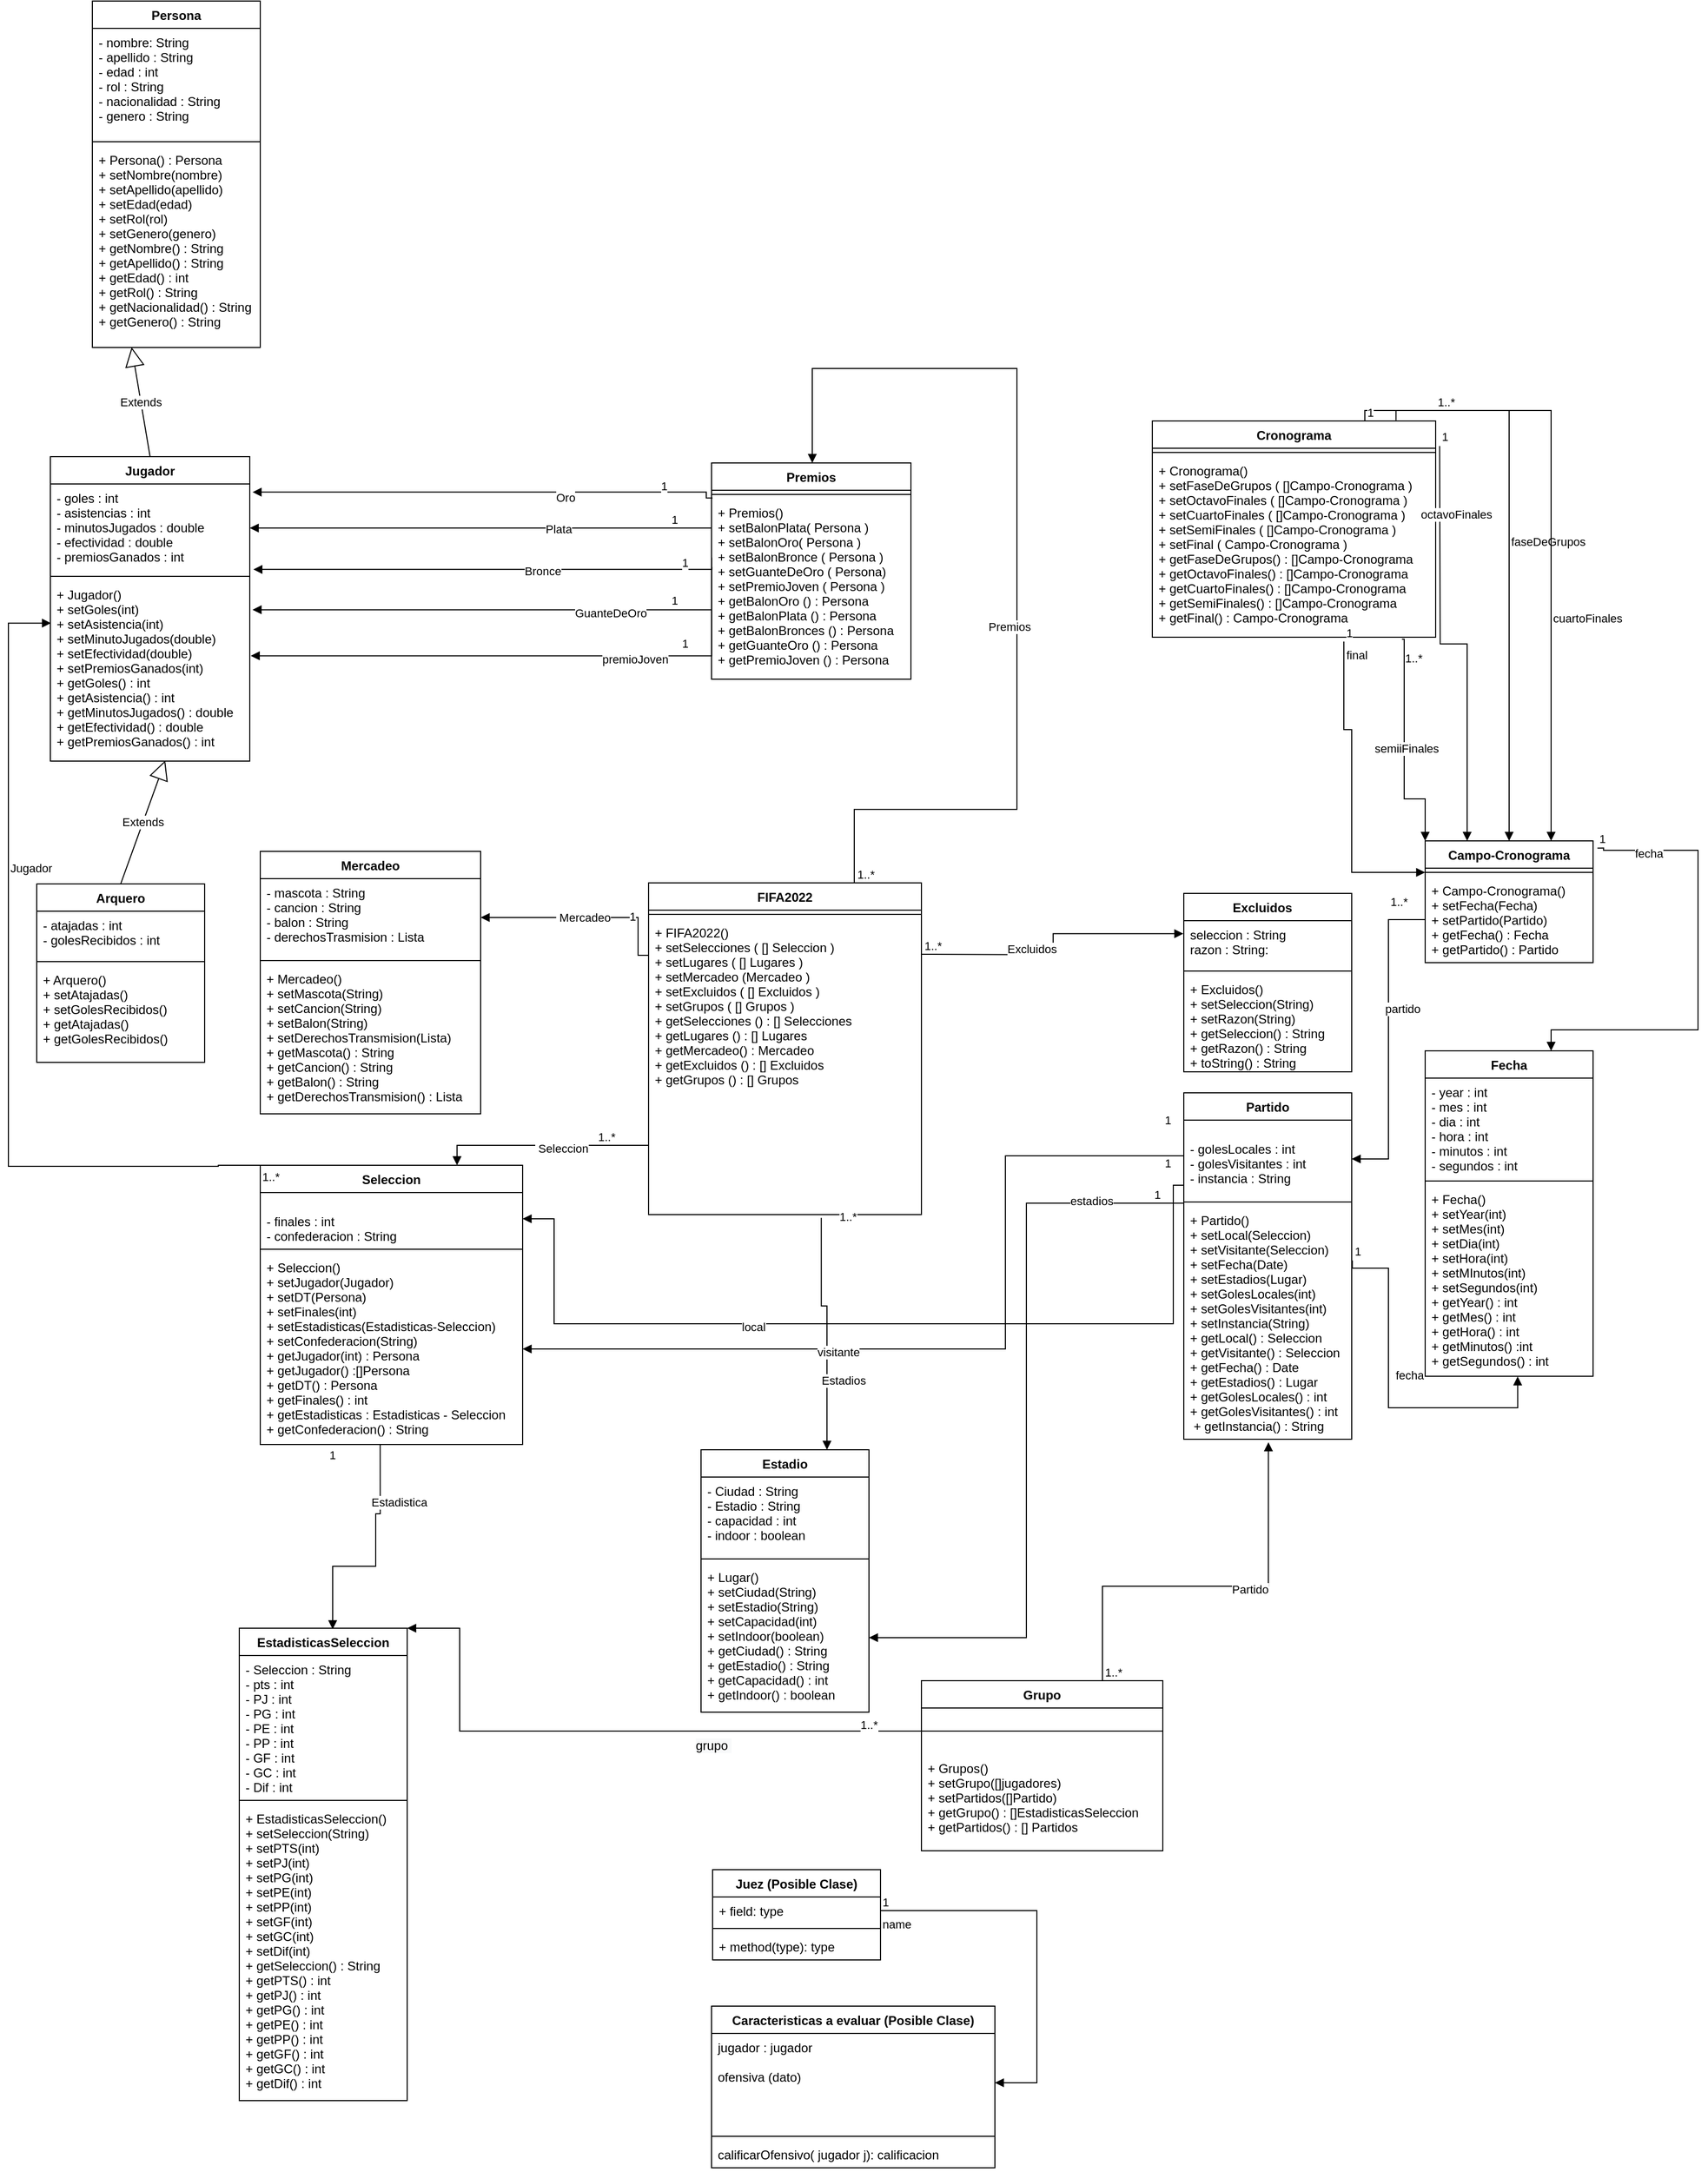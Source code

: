 <mxfile version="20.2.8" type="device"><diagram id="WAOlGVmIjQvaqexC4rdU" name="Página-1"><mxGraphModel dx="1692" dy="1703" grid="1" gridSize="10" guides="1" tooltips="1" connect="1" arrows="1" fold="1" page="1" pageScale="1" pageWidth="827" pageHeight="1169" math="0" shadow="0"><root><mxCell id="0"/><mxCell id="1" parent="0"/><mxCell id="vJpxsI6z9f8ZxDVIPnvD-1" value="Seleccion" style="swimlane;fontStyle=1;align=center;verticalAlign=top;childLayout=stackLayout;horizontal=1;startSize=26;horizontalStack=0;resizeParent=1;resizeParentMax=0;resizeLast=0;collapsible=1;marginBottom=0;" parent="1" vertex="1"><mxGeometry x="-200" y="109" width="250" height="266" as="geometry"/></mxCell><mxCell id="vJpxsI6z9f8ZxDVIPnvD-2" value="&#10;- finales : int&#10;- confederacion : String" style="text;strokeColor=none;fillColor=none;align=left;verticalAlign=top;spacingLeft=4;spacingRight=4;overflow=hidden;rotatable=0;points=[[0,0.5],[1,0.5]];portConstraint=eastwest;" parent="vJpxsI6z9f8ZxDVIPnvD-1" vertex="1"><mxGeometry y="26" width="250" height="50" as="geometry"/></mxCell><mxCell id="vJpxsI6z9f8ZxDVIPnvD-3" value="" style="line;strokeWidth=1;fillColor=none;align=left;verticalAlign=middle;spacingTop=-1;spacingLeft=3;spacingRight=3;rotatable=0;labelPosition=right;points=[];portConstraint=eastwest;" parent="vJpxsI6z9f8ZxDVIPnvD-1" vertex="1"><mxGeometry y="76" width="250" height="8" as="geometry"/></mxCell><mxCell id="vJpxsI6z9f8ZxDVIPnvD-4" value="+ Seleccion()&#10;+ setJugador(Jugador)&#10;+ setDT(Persona)&#10;+ setFinales(int)&#10;+ setEstadisticas(Estadisticas-Seleccion)&#10;+ setConfederacion(String)&#10;+ getJugador(int) : Persona&#10;+ getJugador() :[]Persona&#10;+ getDT() : Persona&#10;+ getFinales() : int&#10;+ getEstadisticas : Estadisticas - Seleccion&#10;+ getConfederacion() : String" style="text;strokeColor=none;fillColor=none;align=left;verticalAlign=top;spacingLeft=4;spacingRight=4;overflow=hidden;rotatable=0;points=[[0,0.5],[1,0.5]];portConstraint=eastwest;" parent="vJpxsI6z9f8ZxDVIPnvD-1" vertex="1"><mxGeometry y="84" width="250" height="182" as="geometry"/></mxCell><mxCell id="vJpxsI6z9f8ZxDVIPnvD-5" value="Estadio" style="swimlane;fontStyle=1;align=center;verticalAlign=top;childLayout=stackLayout;horizontal=1;startSize=26;horizontalStack=0;resizeParent=1;resizeParentMax=0;resizeLast=0;collapsible=1;marginBottom=0;" parent="1" vertex="1"><mxGeometry x="220" y="380" width="160" height="250" as="geometry"/></mxCell><mxCell id="vJpxsI6z9f8ZxDVIPnvD-6" value="- Ciudad : String&#10;- Estadio : String&#10;- capacidad : int&#10;- indoor : boolean" style="text;strokeColor=none;fillColor=none;align=left;verticalAlign=top;spacingLeft=4;spacingRight=4;overflow=hidden;rotatable=0;points=[[0,0.5],[1,0.5]];portConstraint=eastwest;" parent="vJpxsI6z9f8ZxDVIPnvD-5" vertex="1"><mxGeometry y="26" width="160" height="74" as="geometry"/></mxCell><mxCell id="vJpxsI6z9f8ZxDVIPnvD-7" value="" style="line;strokeWidth=1;fillColor=none;align=left;verticalAlign=middle;spacingTop=-1;spacingLeft=3;spacingRight=3;rotatable=0;labelPosition=right;points=[];portConstraint=eastwest;" parent="vJpxsI6z9f8ZxDVIPnvD-5" vertex="1"><mxGeometry y="100" width="160" height="8" as="geometry"/></mxCell><mxCell id="vJpxsI6z9f8ZxDVIPnvD-8" value="+ Lugar() &#10;+ setCiudad(String)&#10;+ setEstadio(String)&#10;+ setCapacidad(int)&#10;+ setIndoor(boolean)&#10;+ getCiudad() : String&#10;+ getEstadio() : String&#10;+ getCapacidad() : int&#10;+ getIndoor() : boolean" style="text;strokeColor=none;fillColor=none;align=left;verticalAlign=top;spacingLeft=4;spacingRight=4;overflow=hidden;rotatable=0;points=[[0,0.5],[1,0.5]];portConstraint=eastwest;" parent="vJpxsI6z9f8ZxDVIPnvD-5" vertex="1"><mxGeometry y="108" width="160" height="142" as="geometry"/></mxCell><mxCell id="vJpxsI6z9f8ZxDVIPnvD-9" value="Cronograma" style="swimlane;fontStyle=1;align=center;verticalAlign=top;childLayout=stackLayout;horizontal=1;startSize=26;horizontalStack=0;resizeParent=1;resizeParentMax=0;resizeLast=0;collapsible=1;marginBottom=0;" parent="1" vertex="1"><mxGeometry x="650" y="-600" width="270" height="206" as="geometry"/></mxCell><mxCell id="vJpxsI6z9f8ZxDVIPnvD-11" value="" style="line;strokeWidth=1;fillColor=none;align=left;verticalAlign=middle;spacingTop=-1;spacingLeft=3;spacingRight=3;rotatable=0;labelPosition=right;points=[];portConstraint=eastwest;" parent="vJpxsI6z9f8ZxDVIPnvD-9" vertex="1"><mxGeometry y="26" width="270" height="8" as="geometry"/></mxCell><mxCell id="vJpxsI6z9f8ZxDVIPnvD-12" value="+ Cronograma()&#10;+ setFaseDeGrupos ( []Campo-Cronograma )&#10;+ setOctavoFinales ( []Campo-Cronograma )&#10;+ setCuartoFinales ( []Campo-Cronograma )&#10;+ setSemiFinales ( []Campo-Cronograma )&#10;+ setFinal ( Campo-Cronograma )&#10;+ getFaseDeGrupos() : []Campo-Cronograma&#10;+ getOctavoFinales() : []Campo-Cronograma&#10;+ getCuartoFinales() : []Campo-Cronograma&#10;+ getSemiFinales() : []Campo-Cronograma&#10;+ getFinal() : Campo-Cronograma" style="text;strokeColor=none;fillColor=none;align=left;verticalAlign=top;spacingLeft=4;spacingRight=4;overflow=hidden;rotatable=0;points=[[0,0.5],[1,0.5]];portConstraint=eastwest;" parent="vJpxsI6z9f8ZxDVIPnvD-9" vertex="1"><mxGeometry y="34" width="270" height="172" as="geometry"/></mxCell><mxCell id="vJpxsI6z9f8ZxDVIPnvD-13" value="Premios&#10;" style="swimlane;fontStyle=1;align=center;verticalAlign=top;childLayout=stackLayout;horizontal=1;startSize=26;horizontalStack=0;resizeParent=1;resizeParentMax=0;resizeLast=0;collapsible=1;marginBottom=0;" parent="1" vertex="1"><mxGeometry x="230" y="-560" width="190" height="206" as="geometry"/></mxCell><mxCell id="vJpxsI6z9f8ZxDVIPnvD-15" value="" style="line;strokeWidth=1;fillColor=none;align=left;verticalAlign=middle;spacingTop=-1;spacingLeft=3;spacingRight=3;rotatable=0;labelPosition=right;points=[];portConstraint=eastwest;" parent="vJpxsI6z9f8ZxDVIPnvD-13" vertex="1"><mxGeometry y="26" width="190" height="8" as="geometry"/></mxCell><mxCell id="vJpxsI6z9f8ZxDVIPnvD-16" value="+ Premios() &#10;+ setBalonPlata( Persona )&#10;+ setBalonOro( Persona )&#10;+ setBalonBronce ( Persona )&#10;+ setGuanteDeOro ( Persona)&#10;+ setPremioJoven ( Persona )&#10;+ getBalonOro () : Persona&#10;+ getBalonPlata () : Persona&#10;+ getBalonBronces () : Persona&#10;+ getGuanteOro () : Persona&#10;+ getPremioJoven () : Persona" style="text;strokeColor=none;fillColor=none;align=left;verticalAlign=top;spacingLeft=4;spacingRight=4;overflow=hidden;rotatable=0;points=[[0,0.5],[1,0.5]];portConstraint=eastwest;" parent="vJpxsI6z9f8ZxDVIPnvD-13" vertex="1"><mxGeometry y="34" width="190" height="172" as="geometry"/></mxCell><mxCell id="vJpxsI6z9f8ZxDVIPnvD-17" value="Jugador&#10;" style="swimlane;fontStyle=1;align=center;verticalAlign=top;childLayout=stackLayout;horizontal=1;startSize=26;horizontalStack=0;resizeParent=1;resizeParentMax=0;resizeLast=0;collapsible=1;marginBottom=0;" parent="1" vertex="1"><mxGeometry x="-400" y="-566" width="190" height="290" as="geometry"/></mxCell><mxCell id="vJpxsI6z9f8ZxDVIPnvD-18" value="- goles : int&#10;- asistencias : int&#10;- minutosJugados : double&#10;- efectividad : double&#10;- premiosGanados : int" style="text;strokeColor=none;fillColor=none;align=left;verticalAlign=top;spacingLeft=4;spacingRight=4;overflow=hidden;rotatable=0;points=[[0,0.5],[1,0.5]];portConstraint=eastwest;" parent="vJpxsI6z9f8ZxDVIPnvD-17" vertex="1"><mxGeometry y="26" width="190" height="84" as="geometry"/></mxCell><mxCell id="vJpxsI6z9f8ZxDVIPnvD-19" value="" style="line;strokeWidth=1;fillColor=none;align=left;verticalAlign=middle;spacingTop=-1;spacingLeft=3;spacingRight=3;rotatable=0;labelPosition=right;points=[];portConstraint=eastwest;" parent="vJpxsI6z9f8ZxDVIPnvD-17" vertex="1"><mxGeometry y="110" width="190" height="8" as="geometry"/></mxCell><mxCell id="vJpxsI6z9f8ZxDVIPnvD-20" value="+ Jugador()&#10;+ setGoles(int)&#10;+ setAsistencia(int)&#10;+ setMinutoJugados(double)&#10;+ setEfectividad(double)&#10;+ setPremiosGanados(int)&#10;+ getGoles() : int&#10;+ getAsistencia() : int&#10;+ getMinutosJugados() : double&#10;+ getEfectividad() : double&#10;+ getPremiosGanados() : int" style="text;strokeColor=none;fillColor=none;align=left;verticalAlign=top;spacingLeft=4;spacingRight=4;overflow=hidden;rotatable=0;points=[[0,0.5],[1,0.5]];portConstraint=eastwest;" parent="vJpxsI6z9f8ZxDVIPnvD-17" vertex="1"><mxGeometry y="118" width="190" height="172" as="geometry"/></mxCell><mxCell id="vJpxsI6z9f8ZxDVIPnvD-21" value="Partido" style="swimlane;fontStyle=1;align=center;verticalAlign=top;childLayout=stackLayout;horizontal=1;startSize=26;horizontalStack=0;resizeParent=1;resizeParentMax=0;resizeLast=0;collapsible=1;marginBottom=0;" parent="1" vertex="1"><mxGeometry x="680" y="40" width="160" height="330" as="geometry"/></mxCell><mxCell id="vJpxsI6z9f8ZxDVIPnvD-22" value="&#10;- golesLocales : int&#10;- golesVisitantes : int&#10;- instancia : String" style="text;strokeColor=none;fillColor=none;align=left;verticalAlign=top;spacingLeft=4;spacingRight=4;overflow=hidden;rotatable=0;points=[[0,0.5],[1,0.5]];portConstraint=eastwest;" parent="vJpxsI6z9f8ZxDVIPnvD-21" vertex="1"><mxGeometry y="26" width="160" height="74" as="geometry"/></mxCell><mxCell id="vJpxsI6z9f8ZxDVIPnvD-23" value="" style="line;strokeWidth=1;fillColor=none;align=left;verticalAlign=middle;spacingTop=-1;spacingLeft=3;spacingRight=3;rotatable=0;labelPosition=right;points=[];portConstraint=eastwest;" parent="vJpxsI6z9f8ZxDVIPnvD-21" vertex="1"><mxGeometry y="100" width="160" height="8" as="geometry"/></mxCell><mxCell id="vJpxsI6z9f8ZxDVIPnvD-24" value="+ Partido() &#10;+ setLocal(Seleccion)&#10;+ setVisitante(Seleccion)&#10;+ setFecha(Date)&#10;+ setEstadios(Lugar)&#10;+ setGolesLocales(int)&#10;+ setGolesVisitantes(int)&#10;+ setInstancia(String)&#10;+ getLocal() : Seleccion&#10;+ getVisitante() : Seleccion&#10;+ getFecha() : Date&#10;+ getEstadios() : Lugar&#10;+ getGolesLocales() : int&#10;+ getGolesVisitantes() : int&#10; + getInstancia() : String" style="text;strokeColor=none;fillColor=none;align=left;verticalAlign=top;spacingLeft=4;spacingRight=4;overflow=hidden;rotatable=0;points=[[0,0.5],[1,0.5]];portConstraint=eastwest;" parent="vJpxsI6z9f8ZxDVIPnvD-21" vertex="1"><mxGeometry y="108" width="160" height="222" as="geometry"/></mxCell><mxCell id="vJpxsI6z9f8ZxDVIPnvD-25" value="Persona" style="swimlane;fontStyle=1;align=center;verticalAlign=top;childLayout=stackLayout;horizontal=1;startSize=26;horizontalStack=0;resizeParent=1;resizeParentMax=0;resizeLast=0;collapsible=1;marginBottom=0;" parent="1" vertex="1"><mxGeometry x="-360" y="-1000" width="160" height="330" as="geometry"/></mxCell><mxCell id="vJpxsI6z9f8ZxDVIPnvD-26" value="- nombre: String&#10;- apellido : String  &#10;- edad : int&#10;- rol : String&#10;- nacionalidad : String&#10;- genero : String" style="text;strokeColor=none;fillColor=none;align=left;verticalAlign=top;spacingLeft=4;spacingRight=4;overflow=hidden;rotatable=0;points=[[0,0.5],[1,0.5]];portConstraint=eastwest;" parent="vJpxsI6z9f8ZxDVIPnvD-25" vertex="1"><mxGeometry y="26" width="160" height="104" as="geometry"/></mxCell><mxCell id="vJpxsI6z9f8ZxDVIPnvD-27" value="" style="line;strokeWidth=1;fillColor=none;align=left;verticalAlign=middle;spacingTop=-1;spacingLeft=3;spacingRight=3;rotatable=0;labelPosition=right;points=[];portConstraint=eastwest;" parent="vJpxsI6z9f8ZxDVIPnvD-25" vertex="1"><mxGeometry y="130" width="160" height="8" as="geometry"/></mxCell><mxCell id="vJpxsI6z9f8ZxDVIPnvD-28" value="+ Persona() : Persona&#10;+ setNombre(nombre) &#10;+ setApellido(apellido)&#10;+ setEdad(edad)&#10;+ setRol(rol)&#10;+ setGenero(genero)&#10;+ getNombre() : String&#10;+ getApellido() : String&#10;+ getEdad() : int&#10;+ getRol() : String&#10;+ getNacionalidad() : String&#10;+ getGenero() : String" style="text;strokeColor=none;fillColor=none;align=left;verticalAlign=top;spacingLeft=4;spacingRight=4;overflow=hidden;rotatable=0;points=[[0,0.5],[1,0.5]];portConstraint=eastwest;" parent="vJpxsI6z9f8ZxDVIPnvD-25" vertex="1"><mxGeometry y="138" width="160" height="192" as="geometry"/></mxCell><mxCell id="vJpxsI6z9f8ZxDVIPnvD-29" value="Extends" style="endArrow=block;endSize=16;endFill=0;html=1;rounded=0;entryX=0.234;entryY=0.999;entryDx=0;entryDy=0;exitX=0.5;exitY=0;exitDx=0;exitDy=0;entryPerimeter=0;" parent="1" source="vJpxsI6z9f8ZxDVIPnvD-17" target="vJpxsI6z9f8ZxDVIPnvD-28" edge="1"><mxGeometry width="160" relative="1" as="geometry"><mxPoint x="280" y="660" as="sourcePoint"/><mxPoint x="440" y="660" as="targetPoint"/></mxGeometry></mxCell><mxCell id="vJpxsI6z9f8ZxDVIPnvD-30" value="Grupo" style="swimlane;fontStyle=1;align=center;verticalAlign=top;childLayout=stackLayout;horizontal=1;startSize=26;horizontalStack=0;resizeParent=1;resizeParentMax=0;resizeLast=0;collapsible=1;marginBottom=0;" parent="1" vertex="1"><mxGeometry x="430" y="600" width="230" height="162" as="geometry"/></mxCell><mxCell id="vJpxsI6z9f8ZxDVIPnvD-32" value="" style="line;strokeWidth=1;fillColor=none;align=left;verticalAlign=middle;spacingTop=-1;spacingLeft=3;spacingRight=3;rotatable=0;labelPosition=right;points=[];portConstraint=eastwest;" parent="vJpxsI6z9f8ZxDVIPnvD-30" vertex="1"><mxGeometry y="26" width="230" height="44" as="geometry"/></mxCell><mxCell id="vJpxsI6z9f8ZxDVIPnvD-33" value="+ Grupos()&#10;+ setGrupo([]jugadores)&#10;+ setPartidos([]Partido)&#10;+ getGrupo() : []EstadisticasSeleccion&#10;+ getPartidos() : [] Partidos  " style="text;strokeColor=none;fillColor=none;align=left;verticalAlign=top;spacingLeft=4;spacingRight=4;overflow=hidden;rotatable=0;points=[[0,0.5],[1,0.5]];portConstraint=eastwest;" parent="vJpxsI6z9f8ZxDVIPnvD-30" vertex="1"><mxGeometry y="70" width="230" height="92" as="geometry"/></mxCell><mxCell id="vJpxsI6z9f8ZxDVIPnvD-43" value="Arquero" style="swimlane;fontStyle=1;align=center;verticalAlign=top;childLayout=stackLayout;horizontal=1;startSize=26;horizontalStack=0;resizeParent=1;resizeParentMax=0;resizeLast=0;collapsible=1;marginBottom=0;" parent="1" vertex="1"><mxGeometry x="-413" y="-159" width="160" height="170" as="geometry"/></mxCell><mxCell id="vJpxsI6z9f8ZxDVIPnvD-44" value="- atajadas : int&#10;- golesRecibidos : int" style="text;strokeColor=none;fillColor=none;align=left;verticalAlign=top;spacingLeft=4;spacingRight=4;overflow=hidden;rotatable=0;points=[[0,0.5],[1,0.5]];portConstraint=eastwest;" parent="vJpxsI6z9f8ZxDVIPnvD-43" vertex="1"><mxGeometry y="26" width="160" height="44" as="geometry"/></mxCell><mxCell id="vJpxsI6z9f8ZxDVIPnvD-45" value="" style="line;strokeWidth=1;fillColor=none;align=left;verticalAlign=middle;spacingTop=-1;spacingLeft=3;spacingRight=3;rotatable=0;labelPosition=right;points=[];portConstraint=eastwest;" parent="vJpxsI6z9f8ZxDVIPnvD-43" vertex="1"><mxGeometry y="70" width="160" height="8" as="geometry"/></mxCell><mxCell id="vJpxsI6z9f8ZxDVIPnvD-46" value="+ Arquero()&#10;+ setAtajadas()&#10;+ setGolesRecibidos()&#10;+ getAtajadas()&#10;+ getGolesRecibidos()" style="text;strokeColor=none;fillColor=none;align=left;verticalAlign=top;spacingLeft=4;spacingRight=4;overflow=hidden;rotatable=0;points=[[0,0.5],[1,0.5]];portConstraint=eastwest;" parent="vJpxsI6z9f8ZxDVIPnvD-43" vertex="1"><mxGeometry y="78" width="160" height="92" as="geometry"/></mxCell><mxCell id="vJpxsI6z9f8ZxDVIPnvD-47" value="Extends" style="endArrow=block;endSize=16;endFill=0;html=1;rounded=0;exitX=0.5;exitY=0;exitDx=0;exitDy=0;entryX=0.576;entryY=0.997;entryDx=0;entryDy=0;entryPerimeter=0;" parent="1" source="vJpxsI6z9f8ZxDVIPnvD-43" target="vJpxsI6z9f8ZxDVIPnvD-20" edge="1"><mxGeometry width="160" relative="1" as="geometry"><mxPoint x="410" y="1220" as="sourcePoint"/><mxPoint x="570" y="1220" as="targetPoint"/></mxGeometry></mxCell><mxCell id="vJpxsI6z9f8ZxDVIPnvD-48" value="EstadisticasSeleccion" style="swimlane;fontStyle=1;align=center;verticalAlign=top;childLayout=stackLayout;horizontal=1;startSize=26;horizontalStack=0;resizeParent=1;resizeParentMax=0;resizeLast=0;collapsible=1;marginBottom=0;" parent="1" vertex="1"><mxGeometry x="-220" y="550" width="160" height="450" as="geometry"/></mxCell><mxCell id="vJpxsI6z9f8ZxDVIPnvD-49" value="- Seleccion : String&#10;- pts : int&#10;- PJ : int&#10;- PG : int&#10;- PE : int&#10;- PP : int&#10;- GF : int&#10;- GC : int&#10;- Dif : int" style="text;strokeColor=none;fillColor=none;align=left;verticalAlign=top;spacingLeft=4;spacingRight=4;overflow=hidden;rotatable=0;points=[[0,0.5],[1,0.5]];portConstraint=eastwest;" parent="vJpxsI6z9f8ZxDVIPnvD-48" vertex="1"><mxGeometry y="26" width="160" height="134" as="geometry"/></mxCell><mxCell id="vJpxsI6z9f8ZxDVIPnvD-50" value="" style="line;strokeWidth=1;fillColor=none;align=left;verticalAlign=middle;spacingTop=-1;spacingLeft=3;spacingRight=3;rotatable=0;labelPosition=right;points=[];portConstraint=eastwest;" parent="vJpxsI6z9f8ZxDVIPnvD-48" vertex="1"><mxGeometry y="160" width="160" height="8" as="geometry"/></mxCell><mxCell id="vJpxsI6z9f8ZxDVIPnvD-51" value="+ EstadisticasSeleccion()&#10;+ setSeleccion(String)&#10;+ setPTS(int)&#10;+ setPJ(int)&#10;+ setPG(int)&#10;+ setPE(int)&#10;+ setPP(int)&#10;+ setGF(int)&#10;+ setGC(int)&#10;+ setDif(int)&#10;+ getSeleccion() : String&#10;+ getPTS() : int&#10;+ getPJ() : int&#10;+ getPG() : int&#10;+ getPE() : int&#10;+ getPP() : int&#10;+ getGF() : int&#10;+ getGC() : int&#10;+ getDif() : int" style="text;strokeColor=none;fillColor=none;align=left;verticalAlign=top;spacingLeft=4;spacingRight=4;overflow=hidden;rotatable=0;points=[[0,0.5],[1,0.5]];portConstraint=eastwest;" parent="vJpxsI6z9f8ZxDVIPnvD-48" vertex="1"><mxGeometry y="168" width="160" height="282" as="geometry"/></mxCell><mxCell id="vJpxsI6z9f8ZxDVIPnvD-54" value="Jugador" style="endArrow=block;endFill=1;html=1;edgeStyle=orthogonalEdgeStyle;align=left;verticalAlign=top;rounded=0;exitX=0;exitY=0;exitDx=0;exitDy=0;entryX=0.003;entryY=0.236;entryDx=0;entryDy=0;entryPerimeter=0;" parent="1" source="vJpxsI6z9f8ZxDVIPnvD-1" target="vJpxsI6z9f8ZxDVIPnvD-20" edge="1"><mxGeometry x="0.348" relative="1" as="geometry"><mxPoint x="-30" y="390" as="sourcePoint"/><mxPoint x="-270" y="-580" as="targetPoint"/><Array as="points"><mxPoint x="-240" y="109"/><mxPoint x="-440" y="110"/><mxPoint x="-440" y="-407"/></Array><mxPoint as="offset"/></mxGeometry></mxCell><mxCell id="vJpxsI6z9f8ZxDVIPnvD-55" value="1..*" style="edgeLabel;resizable=0;html=1;align=left;verticalAlign=bottom;" parent="vJpxsI6z9f8ZxDVIPnvD-54" connectable="0" vertex="1"><mxGeometry x="-1" relative="1" as="geometry"><mxPoint y="19" as="offset"/></mxGeometry></mxCell><mxCell id="vJpxsI6z9f8ZxDVIPnvD-56" value="Excluidos   " style="swimlane;fontStyle=1;align=center;verticalAlign=top;childLayout=stackLayout;horizontal=1;startSize=26;horizontalStack=0;resizeParent=1;resizeParentMax=0;resizeLast=0;collapsible=1;marginBottom=0;" parent="1" vertex="1"><mxGeometry x="680" y="-150" width="160" height="170" as="geometry"/></mxCell><mxCell id="vJpxsI6z9f8ZxDVIPnvD-57" value="seleccion : String            &#10;razon : String: &#10;" style="text;strokeColor=none;fillColor=none;align=left;verticalAlign=top;spacingLeft=4;spacingRight=4;overflow=hidden;rotatable=0;points=[[0,0.5],[1,0.5]];portConstraint=eastwest;" parent="vJpxsI6z9f8ZxDVIPnvD-56" vertex="1"><mxGeometry y="26" width="160" height="44" as="geometry"/></mxCell><mxCell id="vJpxsI6z9f8ZxDVIPnvD-58" value="" style="line;strokeWidth=1;fillColor=none;align=left;verticalAlign=middle;spacingTop=-1;spacingLeft=3;spacingRight=3;rotatable=0;labelPosition=right;points=[];portConstraint=eastwest;" parent="vJpxsI6z9f8ZxDVIPnvD-56" vertex="1"><mxGeometry y="70" width="160" height="8" as="geometry"/></mxCell><mxCell id="vJpxsI6z9f8ZxDVIPnvD-59" value="+ Excluidos()&#10;+ setSeleccion(String) &#10;+ setRazon(String)&#10;+ getSeleccion() : String&#10;+ getRazon() : String&#10;+ toString() : String" style="text;strokeColor=none;fillColor=none;align=left;verticalAlign=top;spacingLeft=4;spacingRight=4;overflow=hidden;rotatable=0;points=[[0,0.5],[1,0.5]];portConstraint=eastwest;" parent="vJpxsI6z9f8ZxDVIPnvD-56" vertex="1"><mxGeometry y="78" width="160" height="92" as="geometry"/></mxCell><mxCell id="vJpxsI6z9f8ZxDVIPnvD-60" value="&amp;nbsp;Premios" style="endArrow=block;endFill=1;html=1;edgeStyle=orthogonalEdgeStyle;align=left;verticalAlign=top;rounded=0;exitX=0.75;exitY=0;exitDx=0;exitDy=0;entryX=0.5;entryY=0;entryDx=0;entryDy=0;" parent="1" edge="1"><mxGeometry x="-0.11" y="22" relative="1" as="geometry"><mxPoint x="366" y="-160" as="sourcePoint"/><mxPoint x="326.0" y="-560" as="targetPoint"/><Array as="points"><mxPoint x="366" y="-230"/><mxPoint x="521" y="-230"/><mxPoint x="521" y="-650"/><mxPoint x="326" y="-650"/></Array><mxPoint x="-10" y="2" as="offset"/></mxGeometry></mxCell><mxCell id="vJpxsI6z9f8ZxDVIPnvD-61" value="1..*" style="edgeLabel;resizable=0;html=1;align=left;verticalAlign=bottom;" parent="vJpxsI6z9f8ZxDVIPnvD-60" connectable="0" vertex="1"><mxGeometry x="-1" relative="1" as="geometry"><mxPoint x="1" as="offset"/></mxGeometry></mxCell><mxCell id="vJpxsI6z9f8ZxDVIPnvD-62" value="Mercadeo" style="swimlane;fontStyle=1;align=center;verticalAlign=top;childLayout=stackLayout;horizontal=1;startSize=26;horizontalStack=0;resizeParent=1;resizeParentMax=0;resizeLast=0;collapsible=1;marginBottom=0;" parent="1" vertex="1"><mxGeometry x="-200" y="-190" width="210" height="250" as="geometry"/></mxCell><mxCell id="vJpxsI6z9f8ZxDVIPnvD-63" value="- mascota : String&#10;- cancion : String&#10;- balon : String&#10;- derechosTrasmision : Lista" style="text;strokeColor=none;fillColor=none;align=left;verticalAlign=top;spacingLeft=4;spacingRight=4;overflow=hidden;rotatable=0;points=[[0,0.5],[1,0.5]];portConstraint=eastwest;" parent="vJpxsI6z9f8ZxDVIPnvD-62" vertex="1"><mxGeometry y="26" width="210" height="74" as="geometry"/></mxCell><mxCell id="vJpxsI6z9f8ZxDVIPnvD-64" value="" style="line;strokeWidth=1;fillColor=none;align=left;verticalAlign=middle;spacingTop=-1;spacingLeft=3;spacingRight=3;rotatable=0;labelPosition=right;points=[];portConstraint=eastwest;" parent="vJpxsI6z9f8ZxDVIPnvD-62" vertex="1"><mxGeometry y="100" width="210" height="8" as="geometry"/></mxCell><mxCell id="vJpxsI6z9f8ZxDVIPnvD-65" value="+ Mercadeo()&#10;+ setMascota(String) &#10;+ setCancion(String)&#10;+ setBalon(String)&#10;+ setDerechosTransmision(Lista)&#10;+ getMascota() : String&#10;+ getCancion() : String&#10;+ getBalon() : String&#10;+ getDerechosTransmision() : Lista&#10;" style="text;strokeColor=none;fillColor=none;align=left;verticalAlign=top;spacingLeft=4;spacingRight=4;overflow=hidden;rotatable=0;points=[[0,0.5],[1,0.5]];portConstraint=eastwest;" parent="vJpxsI6z9f8ZxDVIPnvD-62" vertex="1"><mxGeometry y="108" width="210" height="142" as="geometry"/></mxCell><mxCell id="vJpxsI6z9f8ZxDVIPnvD-66" value="Excluidos" style="endArrow=block;endFill=1;html=1;edgeStyle=orthogonalEdgeStyle;align=left;verticalAlign=top;rounded=0;entryX=-0.003;entryY=0.282;entryDx=0;entryDy=0;entryPerimeter=0;exitX=1;exitY=0.5;exitDx=0;exitDy=0;" parent="1" target="vJpxsI6z9f8ZxDVIPnvD-57" edge="1"><mxGeometry x="-0.405" y="18" relative="1" as="geometry"><mxPoint x="430" y="-92" as="sourcePoint"/><mxPoint x="670" y="40" as="targetPoint"/><mxPoint as="offset"/></mxGeometry></mxCell><mxCell id="vJpxsI6z9f8ZxDVIPnvD-67" value="1..*" style="edgeLabel;resizable=0;html=1;align=left;verticalAlign=bottom;" parent="vJpxsI6z9f8ZxDVIPnvD-66" connectable="0" vertex="1"><mxGeometry x="-1" relative="1" as="geometry"><mxPoint x="1" as="offset"/></mxGeometry></mxCell><mxCell id="vJpxsI6z9f8ZxDVIPnvD-73" value="FIFA2022" style="swimlane;fontStyle=1;align=center;verticalAlign=top;childLayout=stackLayout;horizontal=1;startSize=26;horizontalStack=0;resizeParent=1;resizeParentMax=0;resizeLast=0;collapsible=1;marginBottom=0;" parent="1" vertex="1"><mxGeometry x="170" y="-160" width="260" height="316" as="geometry"/></mxCell><mxCell id="vJpxsI6z9f8ZxDVIPnvD-75" value="" style="line;strokeWidth=1;fillColor=none;align=left;verticalAlign=middle;spacingTop=-1;spacingLeft=3;spacingRight=3;rotatable=0;labelPosition=right;points=[];portConstraint=eastwest;" parent="vJpxsI6z9f8ZxDVIPnvD-73" vertex="1"><mxGeometry y="26" width="260" height="8" as="geometry"/></mxCell><mxCell id="vJpxsI6z9f8ZxDVIPnvD-76" value="+ FIFA2022()&#10;+ setSelecciones ( [] Seleccion )&#10;+ setLugares ( [] Lugares )&#10;+ setMercadeo (Mercadeo )&#10;+ setExcluidos ( [] Excluidos )&#10;+ setGrupos ( [] Grupos )&#10;+ getSelecciones () : [] Selecciones&#10;+ getLugares () : [] Lugares&#10;+ getMercadeo() : Mercadeo&#10;+ getExcluidos () : [] Excluidos&#10;+ getGrupos () : [] Grupos&#10;" style="text;strokeColor=none;fillColor=none;align=left;verticalAlign=top;spacingLeft=4;spacingRight=4;overflow=hidden;rotatable=0;points=[[0,0.5],[1,0.5]];portConstraint=eastwest;" parent="vJpxsI6z9f8ZxDVIPnvD-73" vertex="1"><mxGeometry y="34" width="260" height="282" as="geometry"/></mxCell><mxCell id="45bAVvMPIuUYd5irnrlX-2" value="&amp;nbsp;Mercadeo" style="endArrow=block;endFill=1;html=1;edgeStyle=orthogonalEdgeStyle;align=left;verticalAlign=top;rounded=0;exitX=0;exitY=0.5;exitDx=0;exitDy=0;entryX=1;entryY=0.5;entryDx=0;entryDy=0;" parent="1" target="vJpxsI6z9f8ZxDVIPnvD-63" edge="1"><mxGeometry x="0.286" y="-13" relative="1" as="geometry"><mxPoint x="170" y="-91" as="sourcePoint"/><mxPoint x="60" y="-160" as="targetPoint"/><mxPoint as="offset"/><Array as="points"><mxPoint x="160" y="-91"/><mxPoint x="160" y="-127"/></Array></mxGeometry></mxCell><mxCell id="45bAVvMPIuUYd5irnrlX-3" value="1" style="edgeLabel;resizable=0;html=1;align=left;verticalAlign=bottom;" parent="45bAVvMPIuUYd5irnrlX-2" connectable="0" vertex="1"><mxGeometry x="-1" relative="1" as="geometry"><mxPoint x="-20" y="-29" as="offset"/></mxGeometry></mxCell><mxCell id="45bAVvMPIuUYd5irnrlX-4" value="Partido" style="endArrow=block;endFill=1;html=1;edgeStyle=orthogonalEdgeStyle;align=left;verticalAlign=top;rounded=0;entryX=0.504;entryY=1.013;entryDx=0;entryDy=0;entryPerimeter=0;exitX=0.75;exitY=0;exitDx=0;exitDy=0;" parent="1" source="vJpxsI6z9f8ZxDVIPnvD-30" target="vJpxsI6z9f8ZxDVIPnvD-24" edge="1"><mxGeometry x="0.099" y="10" relative="1" as="geometry"><mxPoint x="610" y="590" as="sourcePoint"/><mxPoint x="760" y="600" as="targetPoint"/><Array as="points"><mxPoint x="603" y="510"/><mxPoint x="761" y="510"/></Array><mxPoint as="offset"/></mxGeometry></mxCell><mxCell id="45bAVvMPIuUYd5irnrlX-5" value="1..*" style="edgeLabel;resizable=0;html=1;align=left;verticalAlign=bottom;" parent="45bAVvMPIuUYd5irnrlX-4" connectable="0" vertex="1"><mxGeometry x="-1" relative="1" as="geometry"/></mxCell><mxCell id="45bAVvMPIuUYd5irnrlX-6" value="estadios" style="endArrow=block;endFill=1;html=1;edgeStyle=orthogonalEdgeStyle;align=left;verticalAlign=top;rounded=0;exitX=-0.001;exitY=-0.013;exitDx=0;exitDy=0;exitPerimeter=0;entryX=1;entryY=0.5;entryDx=0;entryDy=0;" parent="1" source="vJpxsI6z9f8ZxDVIPnvD-24" target="vJpxsI6z9f8ZxDVIPnvD-8" edge="1"><mxGeometry x="-0.692" y="-15" relative="1" as="geometry"><mxPoint x="440" y="860" as="sourcePoint"/><mxPoint x="600" y="860" as="targetPoint"/><mxPoint as="offset"/></mxGeometry></mxCell><mxCell id="45bAVvMPIuUYd5irnrlX-7" value="1" style="edgeLabel;resizable=0;html=1;align=left;verticalAlign=bottom;" parent="45bAVvMPIuUYd5irnrlX-6" connectable="0" vertex="1"><mxGeometry x="-1" relative="1" as="geometry"><mxPoint x="-30" as="offset"/></mxGeometry></mxCell><mxCell id="45bAVvMPIuUYd5irnrlX-8" value="&amp;nbsp;Seleccion" style="endArrow=block;endFill=1;html=1;edgeStyle=orthogonalEdgeStyle;align=left;verticalAlign=top;rounded=0;entryX=0.75;entryY=0;entryDx=0;entryDy=0;" parent="1" target="vJpxsI6z9f8ZxDVIPnvD-1" edge="1"><mxGeometry x="0.135" y="-10" relative="1" as="geometry"><mxPoint x="170" y="100" as="sourcePoint"/><mxPoint x="140" y="170" as="targetPoint"/><Array as="points"><mxPoint x="170" y="90"/><mxPoint x="-12" y="90"/></Array><mxPoint as="offset"/></mxGeometry></mxCell><mxCell id="45bAVvMPIuUYd5irnrlX-9" value="1..*&lt;br&gt;" style="edgeLabel;resizable=0;html=1;align=left;verticalAlign=bottom;" parent="45bAVvMPIuUYd5irnrlX-8" connectable="0" vertex="1"><mxGeometry x="-1" relative="1" as="geometry"><mxPoint x="-50" y="-10" as="offset"/></mxGeometry></mxCell><mxCell id="45bAVvMPIuUYd5irnrlX-10" value="&amp;nbsp;Estadios" style="endArrow=block;endFill=1;html=1;edgeStyle=orthogonalEdgeStyle;align=left;verticalAlign=top;rounded=0;entryX=0.75;entryY=0;entryDx=0;entryDy=0;exitX=0.633;exitY=1.011;exitDx=0;exitDy=0;exitPerimeter=0;" parent="1" source="vJpxsI6z9f8ZxDVIPnvD-76" target="vJpxsI6z9f8ZxDVIPnvD-5" edge="1"><mxGeometry x="0.297" y="-10" relative="1" as="geometry"><mxPoint x="340" y="300" as="sourcePoint"/><mxPoint x="550" y="230" as="targetPoint"/><Array as="points"><mxPoint x="340" y="243"/></Array><mxPoint as="offset"/></mxGeometry></mxCell><mxCell id="45bAVvMPIuUYd5irnrlX-11" value="1..*" style="edgeLabel;resizable=0;html=1;align=left;verticalAlign=bottom;" parent="45bAVvMPIuUYd5irnrlX-10" connectable="0" vertex="1"><mxGeometry x="-1" relative="1" as="geometry"><mxPoint x="15" y="7" as="offset"/></mxGeometry></mxCell><mxCell id="OvU-eVvdrH3BzWIInxZZ-1" value="Campo-Cronograma" style="swimlane;fontStyle=1;align=center;verticalAlign=top;childLayout=stackLayout;horizontal=1;startSize=26;horizontalStack=0;resizeParent=1;resizeParentMax=0;resizeLast=0;collapsible=1;marginBottom=0;" parent="1" vertex="1"><mxGeometry x="910" y="-200" width="160" height="116" as="geometry"/></mxCell><mxCell id="OvU-eVvdrH3BzWIInxZZ-3" value="" style="line;strokeWidth=1;fillColor=none;align=left;verticalAlign=middle;spacingTop=-1;spacingLeft=3;spacingRight=3;rotatable=0;labelPosition=right;points=[];portConstraint=eastwest;" parent="OvU-eVvdrH3BzWIInxZZ-1" vertex="1"><mxGeometry y="26" width="160" height="8" as="geometry"/></mxCell><mxCell id="OvU-eVvdrH3BzWIInxZZ-4" value="+ Campo-Cronograma()&#10;+ setFecha(Fecha)&#10;+ setPartido(Partido)&#10;+ getFecha() : Fecha&#10;+ getPartido() : Partido" style="text;strokeColor=none;fillColor=none;align=left;verticalAlign=top;spacingLeft=4;spacingRight=4;overflow=hidden;rotatable=0;points=[[0,0.5],[1,0.5]];portConstraint=eastwest;" parent="OvU-eVvdrH3BzWIInxZZ-1" vertex="1"><mxGeometry y="34" width="160" height="82" as="geometry"/></mxCell><mxCell id="OvU-eVvdrH3BzWIInxZZ-5" value="Fecha" style="swimlane;fontStyle=1;align=center;verticalAlign=top;childLayout=stackLayout;horizontal=1;startSize=26;horizontalStack=0;resizeParent=1;resizeParentMax=0;resizeLast=0;collapsible=1;marginBottom=0;" parent="1" vertex="1"><mxGeometry x="910" width="160" height="310" as="geometry"/></mxCell><mxCell id="OvU-eVvdrH3BzWIInxZZ-6" value="- year : int&#10;- mes : int&#10;- dia : int&#10;- hora : int&#10;- minutos : int&#10;- segundos : int" style="text;strokeColor=none;fillColor=none;align=left;verticalAlign=top;spacingLeft=4;spacingRight=4;overflow=hidden;rotatable=0;points=[[0,0.5],[1,0.5]];portConstraint=eastwest;" parent="OvU-eVvdrH3BzWIInxZZ-5" vertex="1"><mxGeometry y="26" width="160" height="94" as="geometry"/></mxCell><mxCell id="OvU-eVvdrH3BzWIInxZZ-7" value="" style="line;strokeWidth=1;fillColor=none;align=left;verticalAlign=middle;spacingTop=-1;spacingLeft=3;spacingRight=3;rotatable=0;labelPosition=right;points=[];portConstraint=eastwest;" parent="OvU-eVvdrH3BzWIInxZZ-5" vertex="1"><mxGeometry y="120" width="160" height="8" as="geometry"/></mxCell><mxCell id="OvU-eVvdrH3BzWIInxZZ-8" value="+ Fecha()&#10;+ setYear(int)&#10;+ setMes(int)&#10;+ setDia(int)&#10;+ setHora(int)&#10;+ setMInutos(int)&#10;+ setSegundos(int)&#10;+ getYear() : int&#10;+ getMes() : int&#10;+ getHora() : int&#10;+ getMinutos() :int&#10;+ getSegundos() : int" style="text;strokeColor=none;fillColor=none;align=left;verticalAlign=top;spacingLeft=4;spacingRight=4;overflow=hidden;rotatable=0;points=[[0,0.5],[1,0.5]];portConstraint=eastwest;" parent="OvU-eVvdrH3BzWIInxZZ-5" vertex="1"><mxGeometry y="128" width="160" height="182" as="geometry"/></mxCell><mxCell id="OvU-eVvdrH3BzWIInxZZ-9" value="fecha" style="endArrow=block;endFill=1;html=1;edgeStyle=orthogonalEdgeStyle;align=left;verticalAlign=top;rounded=0;exitX=1.026;exitY=0.059;exitDx=0;exitDy=0;entryX=0.75;entryY=0;entryDx=0;entryDy=0;exitPerimeter=0;" parent="1" source="OvU-eVvdrH3BzWIInxZZ-1" target="OvU-eVvdrH3BzWIInxZZ-5" edge="1"><mxGeometry x="-0.832" y="10" relative="1" as="geometry"><mxPoint x="-700" y="-150" as="sourcePoint"/><mxPoint x="-540" y="-150" as="targetPoint"/><Array as="points"><mxPoint x="1080" y="-191"/><mxPoint x="1170" y="-190"/><mxPoint x="1170" y="-20"/><mxPoint x="1030" y="-20"/></Array><mxPoint as="offset"/></mxGeometry></mxCell><mxCell id="OvU-eVvdrH3BzWIInxZZ-10" value="1" style="edgeLabel;resizable=0;html=1;align=left;verticalAlign=bottom;" parent="OvU-eVvdrH3BzWIInxZZ-9" connectable="0" vertex="1"><mxGeometry x="-1" relative="1" as="geometry"/></mxCell><mxCell id="OvU-eVvdrH3BzWIInxZZ-11" value="partido" style="endArrow=block;endFill=1;html=1;edgeStyle=orthogonalEdgeStyle;align=left;verticalAlign=top;rounded=0;entryX=1;entryY=0.5;entryDx=0;entryDy=0;exitX=0;exitY=0.5;exitDx=0;exitDy=0;" parent="1" source="OvU-eVvdrH3BzWIInxZZ-4" target="vJpxsI6z9f8ZxDVIPnvD-22" edge="1"><mxGeometry x="-0.283" y="-5" relative="1" as="geometry"><mxPoint x="730" y="-210" as="sourcePoint"/><mxPoint x="890" y="-210" as="targetPoint"/><Array as="points"><mxPoint x="875" y="-125"/><mxPoint x="875" y="103"/></Array><mxPoint as="offset"/></mxGeometry></mxCell><mxCell id="OvU-eVvdrH3BzWIInxZZ-12" value="1..*" style="edgeLabel;resizable=0;html=1;align=left;verticalAlign=bottom;" parent="OvU-eVvdrH3BzWIInxZZ-11" connectable="0" vertex="1"><mxGeometry x="-1" relative="1" as="geometry"><mxPoint x="-35" y="-9" as="offset"/></mxGeometry></mxCell><mxCell id="OvU-eVvdrH3BzWIInxZZ-14" value="faseDeGrupos" style="endArrow=block;endFill=1;html=1;edgeStyle=orthogonalEdgeStyle;align=left;verticalAlign=top;rounded=0;exitX=0.86;exitY=-0.003;exitDx=0;exitDy=0;exitPerimeter=0;entryX=0.5;entryY=0;entryDx=0;entryDy=0;" parent="1" source="vJpxsI6z9f8ZxDVIPnvD-9" target="OvU-eVvdrH3BzWIInxZZ-1" edge="1"><mxGeometry x="-0.129" relative="1" as="geometry"><mxPoint x="1000" y="-550" as="sourcePoint"/><mxPoint x="1160" y="-550" as="targetPoint"/><mxPoint as="offset"/></mxGeometry></mxCell><mxCell id="OvU-eVvdrH3BzWIInxZZ-15" value="1..*" style="edgeLabel;resizable=0;html=1;align=left;verticalAlign=bottom;" parent="OvU-eVvdrH3BzWIInxZZ-14" connectable="0" vertex="1"><mxGeometry x="-1" relative="1" as="geometry"><mxPoint x="38" y="-9" as="offset"/></mxGeometry></mxCell><mxCell id="OvU-eVvdrH3BzWIInxZZ-16" value="Juez (Posible Clase)" style="swimlane;fontStyle=1;align=center;verticalAlign=top;childLayout=stackLayout;horizontal=1;startSize=26;horizontalStack=0;resizeParent=1;resizeParentMax=0;resizeLast=0;collapsible=1;marginBottom=0;" parent="1" vertex="1"><mxGeometry x="231" y="780" width="160" height="86" as="geometry"/></mxCell><mxCell id="OvU-eVvdrH3BzWIInxZZ-17" value="+ field: type" style="text;strokeColor=none;fillColor=none;align=left;verticalAlign=top;spacingLeft=4;spacingRight=4;overflow=hidden;rotatable=0;points=[[0,0.5],[1,0.5]];portConstraint=eastwest;" parent="OvU-eVvdrH3BzWIInxZZ-16" vertex="1"><mxGeometry y="26" width="160" height="26" as="geometry"/></mxCell><mxCell id="OvU-eVvdrH3BzWIInxZZ-18" value="" style="line;strokeWidth=1;fillColor=none;align=left;verticalAlign=middle;spacingTop=-1;spacingLeft=3;spacingRight=3;rotatable=0;labelPosition=right;points=[];portConstraint=eastwest;" parent="OvU-eVvdrH3BzWIInxZZ-16" vertex="1"><mxGeometry y="52" width="160" height="8" as="geometry"/></mxCell><mxCell id="OvU-eVvdrH3BzWIInxZZ-19" value="+ method(type): type" style="text;strokeColor=none;fillColor=none;align=left;verticalAlign=top;spacingLeft=4;spacingRight=4;overflow=hidden;rotatable=0;points=[[0,0.5],[1,0.5]];portConstraint=eastwest;" parent="OvU-eVvdrH3BzWIInxZZ-16" vertex="1"><mxGeometry y="60" width="160" height="26" as="geometry"/></mxCell><mxCell id="OvU-eVvdrH3BzWIInxZZ-20" value="Caracteristicas a evaluar (Posible Clase)" style="swimlane;fontStyle=1;align=center;verticalAlign=top;childLayout=stackLayout;horizontal=1;startSize=26;horizontalStack=0;resizeParent=1;resizeParentMax=0;resizeLast=0;collapsible=1;marginBottom=0;" parent="1" vertex="1"><mxGeometry x="230" y="910" width="270" height="154" as="geometry"/></mxCell><mxCell id="OvU-eVvdrH3BzWIInxZZ-21" value="jugador : jugador&#10;&#10;ofensiva (dato)" style="text;strokeColor=none;fillColor=none;align=left;verticalAlign=top;spacingLeft=4;spacingRight=4;overflow=hidden;rotatable=0;points=[[0,0.5],[1,0.5]];portConstraint=eastwest;" parent="OvU-eVvdrH3BzWIInxZZ-20" vertex="1"><mxGeometry y="26" width="270" height="94" as="geometry"/></mxCell><mxCell id="OvU-eVvdrH3BzWIInxZZ-22" value="" style="line;strokeWidth=1;fillColor=none;align=left;verticalAlign=middle;spacingTop=-1;spacingLeft=3;spacingRight=3;rotatable=0;labelPosition=right;points=[];portConstraint=eastwest;" parent="OvU-eVvdrH3BzWIInxZZ-20" vertex="1"><mxGeometry y="120" width="270" height="8" as="geometry"/></mxCell><mxCell id="OvU-eVvdrH3BzWIInxZZ-23" value="calificarOfensivo( jugador j): calificacion " style="text;strokeColor=none;fillColor=none;align=left;verticalAlign=top;spacingLeft=4;spacingRight=4;overflow=hidden;rotatable=0;points=[[0,0.5],[1,0.5]];portConstraint=eastwest;" parent="OvU-eVvdrH3BzWIInxZZ-20" vertex="1"><mxGeometry y="128" width="270" height="26" as="geometry"/></mxCell><mxCell id="jDVTNsTB50lQe6-nZzPo-1" value="local" style="endArrow=block;endFill=1;html=1;edgeStyle=orthogonalEdgeStyle;align=left;verticalAlign=top;rounded=0;exitX=0;exitY=0.5;exitDx=0;exitDy=0;entryX=1;entryY=0.5;entryDx=0;entryDy=0;" parent="1" source="vJpxsI6z9f8ZxDVIPnvD-22" target="vJpxsI6z9f8ZxDVIPnvD-2" edge="1"><mxGeometry x="0.308" y="-10" relative="1" as="geometry"><mxPoint x="500" y="100" as="sourcePoint"/><mxPoint x="90" y="140" as="targetPoint"/><Array as="points"><mxPoint x="680" y="128"/><mxPoint x="670" y="128"/><mxPoint x="670" y="260"/><mxPoint x="80" y="260"/><mxPoint x="80" y="160"/></Array><mxPoint as="offset"/></mxGeometry></mxCell><mxCell id="jDVTNsTB50lQe6-nZzPo-2" value="1" style="edgeLabel;resizable=0;html=1;align=left;verticalAlign=bottom;" parent="jDVTNsTB50lQe6-nZzPo-1" connectable="0" vertex="1"><mxGeometry x="-1" relative="1" as="geometry"><mxPoint x="-20" y="12" as="offset"/></mxGeometry></mxCell><mxCell id="jDVTNsTB50lQe6-nZzPo-3" value="name" style="endArrow=block;endFill=1;html=1;edgeStyle=orthogonalEdgeStyle;align=left;verticalAlign=top;rounded=0;exitX=1;exitY=0.5;exitDx=0;exitDy=0;entryX=1;entryY=0.5;entryDx=0;entryDy=0;" parent="1" source="OvU-eVvdrH3BzWIInxZZ-17" target="OvU-eVvdrH3BzWIInxZZ-21" edge="1"><mxGeometry x="-1" relative="1" as="geometry"><mxPoint x="390" y="850" as="sourcePoint"/><mxPoint x="550" y="850" as="targetPoint"/><Array as="points"><mxPoint x="540" y="819"/><mxPoint x="540" y="983"/></Array></mxGeometry></mxCell><mxCell id="jDVTNsTB50lQe6-nZzPo-4" value="1" style="edgeLabel;resizable=0;html=1;align=left;verticalAlign=bottom;" parent="jDVTNsTB50lQe6-nZzPo-3" connectable="0" vertex="1"><mxGeometry x="-1" relative="1" as="geometry"/></mxCell><mxCell id="aubBiZgZfOKUuOdNXXbn-1" value="&lt;span style=&quot;font-size: 12px; background-color: rgb(248, 249, 250);&quot;&gt;grupo&amp;nbsp;&lt;/span&gt;" style="endArrow=block;endFill=1;html=1;edgeStyle=orthogonalEdgeStyle;align=left;verticalAlign=top;rounded=0;exitX=0;exitY=0.25;exitDx=0;exitDy=0;entryX=1;entryY=0;entryDx=0;entryDy=0;" edge="1" parent="1" source="vJpxsI6z9f8ZxDVIPnvD-30" target="vJpxsI6z9f8ZxDVIPnvD-48"><mxGeometry x="-0.245" relative="1" as="geometry"><mxPoint x="660" y="648" as="sourcePoint"/><mxPoint x="-30" y="660" as="targetPoint"/><Array as="points"><mxPoint x="430" y="648"/><mxPoint x="-10" y="648"/><mxPoint x="-10" y="550"/></Array><mxPoint as="offset"/></mxGeometry></mxCell><mxCell id="aubBiZgZfOKUuOdNXXbn-2" value="1..*" style="edgeLabel;resizable=0;html=1;align=left;verticalAlign=bottom;" connectable="0" vertex="1" parent="aubBiZgZfOKUuOdNXXbn-1"><mxGeometry x="-1" relative="1" as="geometry"><mxPoint x="-60" y="10" as="offset"/></mxGeometry></mxCell><mxCell id="aubBiZgZfOKUuOdNXXbn-5" value="Estadistica" style="endArrow=block;endFill=1;html=1;edgeStyle=orthogonalEdgeStyle;align=left;verticalAlign=top;rounded=0;entryX=0.5;entryY=0;entryDx=0;entryDy=0;exitX=0.457;exitY=1.002;exitDx=0;exitDy=0;exitPerimeter=0;" edge="1" parent="1" source="vJpxsI6z9f8ZxDVIPnvD-4"><mxGeometry x="-0.619" y="-10" relative="1" as="geometry"><mxPoint x="-200" y="164" as="sourcePoint"/><mxPoint x="-131" y="551" as="targetPoint"/><Array as="points"><mxPoint x="-86" y="441"/><mxPoint x="-90" y="441"/><mxPoint x="-90" y="491"/><mxPoint x="-131" y="491"/></Array><mxPoint as="offset"/></mxGeometry></mxCell><mxCell id="aubBiZgZfOKUuOdNXXbn-6" value="1" style="edgeLabel;resizable=0;html=1;align=left;verticalAlign=bottom;" connectable="0" vertex="1" parent="aubBiZgZfOKUuOdNXXbn-5"><mxGeometry x="-1" relative="1" as="geometry"><mxPoint x="-50" y="18" as="offset"/></mxGeometry></mxCell><mxCell id="aubBiZgZfOKUuOdNXXbn-7" value="visitante&lt;br&gt;" style="endArrow=block;endFill=1;html=1;edgeStyle=orthogonalEdgeStyle;align=left;verticalAlign=top;rounded=0;exitX=0;exitY=0.5;exitDx=0;exitDy=0;entryX=1;entryY=0.5;entryDx=0;entryDy=0;" edge="1" parent="1" source="vJpxsI6z9f8ZxDVIPnvD-22" target="vJpxsI6z9f8ZxDVIPnvD-4"><mxGeometry x="0.318" y="-10" relative="1" as="geometry"><mxPoint x="250" y="250" as="sourcePoint"/><mxPoint x="80" y="280" as="targetPoint"/><Array as="points"><mxPoint x="680" y="100"/><mxPoint x="510" y="100"/><mxPoint x="510" y="284"/></Array><mxPoint as="offset"/></mxGeometry></mxCell><mxCell id="aubBiZgZfOKUuOdNXXbn-8" value="1" style="edgeLabel;resizable=0;html=1;align=left;verticalAlign=bottom;" connectable="0" vertex="1" parent="aubBiZgZfOKUuOdNXXbn-7"><mxGeometry x="-1" relative="1" as="geometry"><mxPoint x="-20" y="-29" as="offset"/></mxGeometry></mxCell><mxCell id="aubBiZgZfOKUuOdNXXbn-9" value="fecha" style="endArrow=block;endFill=1;html=1;edgeStyle=orthogonalEdgeStyle;align=left;verticalAlign=top;rounded=0;entryX=0.551;entryY=1.001;entryDx=0;entryDy=0;entryPerimeter=0;exitX=1.004;exitY=0.233;exitDx=0;exitDy=0;exitPerimeter=0;" edge="1" parent="1" source="vJpxsI6z9f8ZxDVIPnvD-24" target="OvU-eVvdrH3BzWIInxZZ-8"><mxGeometry x="-0.204" y="5" relative="1" as="geometry"><mxPoint x="860" y="350" as="sourcePoint"/><mxPoint x="1020" y="350" as="targetPoint"/><Array as="points"><mxPoint x="875" y="207"/><mxPoint x="875" y="340"/><mxPoint x="998" y="340"/></Array><mxPoint as="offset"/></mxGeometry></mxCell><mxCell id="aubBiZgZfOKUuOdNXXbn-10" value="1" style="edgeLabel;resizable=0;html=1;align=left;verticalAlign=bottom;" connectable="0" vertex="1" parent="aubBiZgZfOKUuOdNXXbn-9"><mxGeometry x="-1" relative="1" as="geometry"/></mxCell><mxCell id="aubBiZgZfOKUuOdNXXbn-11" value="octavoFinales" style="endArrow=block;endFill=1;html=1;edgeStyle=orthogonalEdgeStyle;align=left;verticalAlign=top;rounded=0;exitX=1.014;exitY=-0.026;exitDx=0;exitDy=0;exitPerimeter=0;entryX=0.25;entryY=0;entryDx=0;entryDy=0;" edge="1" parent="1" target="OvU-eVvdrH3BzWIInxZZ-1"><mxGeometry x="-0.74" y="-20" relative="1" as="geometry"><mxPoint x="923.78" y="-576.184" as="sourcePoint"/><mxPoint x="1100" y="-550" as="targetPoint"/><mxPoint as="offset"/></mxGeometry></mxCell><mxCell id="aubBiZgZfOKUuOdNXXbn-12" value="1" style="edgeLabel;resizable=0;html=1;align=left;verticalAlign=bottom;" connectable="0" vertex="1" parent="aubBiZgZfOKUuOdNXXbn-11"><mxGeometry x="-1" relative="1" as="geometry"/></mxCell><mxCell id="aubBiZgZfOKUuOdNXXbn-13" value="cuartoFinales" style="endArrow=block;endFill=1;html=1;edgeStyle=orthogonalEdgeStyle;align=left;verticalAlign=top;rounded=0;exitX=0.75;exitY=0;exitDx=0;exitDy=0;entryX=0.75;entryY=0;entryDx=0;entryDy=0;" edge="1" parent="1" source="vJpxsI6z9f8ZxDVIPnvD-9" target="OvU-eVvdrH3BzWIInxZZ-1"><mxGeometry x="0.247" relative="1" as="geometry"><mxPoint x="790" y="-630" as="sourcePoint"/><mxPoint x="950" y="-630" as="targetPoint"/><mxPoint as="offset"/></mxGeometry></mxCell><mxCell id="aubBiZgZfOKUuOdNXXbn-14" value="1" style="edgeLabel;resizable=0;html=1;align=left;verticalAlign=bottom;" connectable="0" vertex="1" parent="aubBiZgZfOKUuOdNXXbn-13"><mxGeometry x="-1" relative="1" as="geometry"/></mxCell><mxCell id="aubBiZgZfOKUuOdNXXbn-15" value="semiiFinales" style="endArrow=block;endFill=1;html=1;edgeStyle=orthogonalEdgeStyle;align=left;verticalAlign=top;rounded=0;entryX=0;entryY=0;entryDx=0;entryDy=0;exitX=0.881;exitY=1.011;exitDx=0;exitDy=0;exitPerimeter=0;" edge="1" parent="1" source="vJpxsI6z9f8ZxDVIPnvD-12" target="OvU-eVvdrH3BzWIInxZZ-1"><mxGeometry x="-0.126" y="-30" relative="1" as="geometry"><mxPoint x="890" y="-310" as="sourcePoint"/><mxPoint x="910.16" y="-144.212" as="targetPoint"/><Array as="points"><mxPoint x="890" y="-392"/><mxPoint x="890" y="-240"/><mxPoint x="910" y="-240"/></Array><mxPoint as="offset"/></mxGeometry></mxCell><mxCell id="aubBiZgZfOKUuOdNXXbn-16" value="1..*" style="edgeLabel;resizable=0;html=1;align=left;verticalAlign=bottom;" connectable="0" vertex="1" parent="aubBiZgZfOKUuOdNXXbn-15"><mxGeometry x="-1" relative="1" as="geometry"><mxPoint x="1" y="27" as="offset"/></mxGeometry></mxCell><mxCell id="aubBiZgZfOKUuOdNXXbn-17" value="final" style="endArrow=block;endFill=1;html=1;edgeStyle=orthogonalEdgeStyle;align=left;verticalAlign=top;rounded=0;exitX=0.676;exitY=1.024;exitDx=0;exitDy=0;exitPerimeter=0;" edge="1" parent="1" source="vJpxsI6z9f8ZxDVIPnvD-12"><mxGeometry x="-1" relative="1" as="geometry"><mxPoint x="670" y="-260" as="sourcePoint"/><mxPoint x="910" y="-170" as="targetPoint"/><Array as="points"><mxPoint x="840" y="-306"/><mxPoint x="840" y="-170"/></Array></mxGeometry></mxCell><mxCell id="aubBiZgZfOKUuOdNXXbn-18" value="1" style="edgeLabel;resizable=0;html=1;align=left;verticalAlign=bottom;" connectable="0" vertex="1" parent="aubBiZgZfOKUuOdNXXbn-17"><mxGeometry x="-1" relative="1" as="geometry"/></mxCell><mxCell id="aubBiZgZfOKUuOdNXXbn-19" value="Oro" style="endArrow=block;endFill=1;html=1;edgeStyle=orthogonalEdgeStyle;align=left;verticalAlign=top;rounded=0;entryX=1.014;entryY=0.093;entryDx=0;entryDy=0;entryPerimeter=0;exitX=0.005;exitY=0.088;exitDx=0;exitDy=0;exitPerimeter=0;" edge="1" parent="1" target="vJpxsI6z9f8ZxDVIPnvD-18"><mxGeometry x="-0.295" y="-8" relative="1" as="geometry"><mxPoint x="230.95" y="-526.608" as="sourcePoint"/><mxPoint x="70" y="-560" as="targetPoint"/><Array as="points"><mxPoint x="225" y="-527"/><mxPoint x="225" y="-532"/></Array><mxPoint as="offset"/></mxGeometry></mxCell><mxCell id="aubBiZgZfOKUuOdNXXbn-20" value="1" style="edgeLabel;resizable=0;html=1;align=left;verticalAlign=bottom;" connectable="0" vertex="1" parent="aubBiZgZfOKUuOdNXXbn-19"><mxGeometry x="-1" relative="1" as="geometry"><mxPoint x="-51" y="-3" as="offset"/></mxGeometry></mxCell><mxCell id="aubBiZgZfOKUuOdNXXbn-21" value="Plata" style="endArrow=block;endFill=1;html=1;edgeStyle=orthogonalEdgeStyle;align=left;verticalAlign=top;rounded=0;entryX=1;entryY=0.5;entryDx=0;entryDy=0;exitX=0;exitY=0.5;exitDx=0;exitDy=0;" edge="1" parent="1" target="vJpxsI6z9f8ZxDVIPnvD-18"><mxGeometry x="-0.256" y="-12" relative="1" as="geometry"><mxPoint x="230" y="-492" as="sourcePoint"/><mxPoint x="80" y="-550" as="targetPoint"/><Array as="points"><mxPoint x="230" y="-498"/></Array><mxPoint as="offset"/></mxGeometry></mxCell><mxCell id="aubBiZgZfOKUuOdNXXbn-22" value="1" style="edgeLabel;resizable=0;html=1;align=left;verticalAlign=bottom;" connectable="0" vertex="1" parent="aubBiZgZfOKUuOdNXXbn-21"><mxGeometry x="-1" relative="1" as="geometry"><mxPoint x="-40" y="71" as="offset"/></mxGeometry></mxCell><mxCell id="aubBiZgZfOKUuOdNXXbn-23" value="Bronce" style="endArrow=block;endFill=1;html=1;edgeStyle=orthogonalEdgeStyle;align=left;verticalAlign=top;rounded=0;entryX=1.018;entryY=0.969;entryDx=0;entryDy=0;entryPerimeter=0;exitX=0.001;exitY=0.764;exitDx=0;exitDy=0;exitPerimeter=0;" edge="1" parent="1" target="vJpxsI6z9f8ZxDVIPnvD-18"><mxGeometry x="-0.145" y="-11" relative="1" as="geometry"><mxPoint x="230.19" y="-469.824" as="sourcePoint"/><mxPoint x="90" y="-540" as="targetPoint"/><Array as="points"><mxPoint x="230" y="-459"/></Array><mxPoint as="offset"/></mxGeometry></mxCell><mxCell id="aubBiZgZfOKUuOdNXXbn-24" value="1" style="edgeLabel;resizable=0;html=1;align=left;verticalAlign=bottom;" connectable="0" vertex="1" parent="aubBiZgZfOKUuOdNXXbn-23"><mxGeometry x="-1" relative="1" as="geometry"><mxPoint x="-30" y="13" as="offset"/></mxGeometry></mxCell><mxCell id="aubBiZgZfOKUuOdNXXbn-25" value="GuanteDeOro" style="endArrow=block;endFill=1;html=1;edgeStyle=orthogonalEdgeStyle;align=left;verticalAlign=top;rounded=0;entryX=1.014;entryY=0.162;entryDx=0;entryDy=0;entryPerimeter=0;exitX=0;exitY=0.128;exitDx=0;exitDy=0;exitPerimeter=0;" edge="1" parent="1" source="vJpxsI6z9f8ZxDVIPnvD-16" target="vJpxsI6z9f8ZxDVIPnvD-20"><mxGeometry x="-0.177" y="-10" relative="1" as="geometry"><mxPoint x="-60" y="-530" as="sourcePoint"/><mxPoint x="100" y="-530" as="targetPoint"/><Array as="points"><mxPoint x="230" y="-420"/></Array><mxPoint x="-1" as="offset"/></mxGeometry></mxCell><mxCell id="aubBiZgZfOKUuOdNXXbn-26" value="1" style="edgeLabel;resizable=0;html=1;align=left;verticalAlign=bottom;" connectable="0" vertex="1" parent="aubBiZgZfOKUuOdNXXbn-25"><mxGeometry x="-1" relative="1" as="geometry"><mxPoint x="-40" y="6" as="offset"/></mxGeometry></mxCell><mxCell id="aubBiZgZfOKUuOdNXXbn-27" value="premioJoven" style="endArrow=block;endFill=1;html=1;edgeStyle=orthogonalEdgeStyle;align=left;verticalAlign=top;rounded=0;entryX=1.005;entryY=0.417;entryDx=0;entryDy=0;entryPerimeter=0;exitX=0.001;exitY=0.378;exitDx=0;exitDy=0;exitPerimeter=0;" edge="1" parent="1" source="vJpxsI6z9f8ZxDVIPnvD-16" target="vJpxsI6z9f8ZxDVIPnvD-20"><mxGeometry x="-0.27" y="-10" relative="1" as="geometry"><mxPoint x="-50" y="-520" as="sourcePoint"/><mxPoint x="110" y="-520" as="targetPoint"/><Array as="points"><mxPoint x="230" y="-376"/></Array><mxPoint as="offset"/></mxGeometry></mxCell><mxCell id="aubBiZgZfOKUuOdNXXbn-28" value="1" style="edgeLabel;resizable=0;html=1;align=left;verticalAlign=bottom;" connectable="0" vertex="1" parent="aubBiZgZfOKUuOdNXXbn-27"><mxGeometry x="-1" relative="1" as="geometry"><mxPoint x="-30" y="81" as="offset"/></mxGeometry></mxCell></root></mxGraphModel></diagram></mxfile>